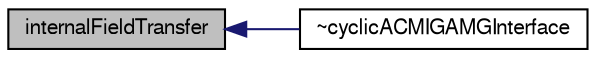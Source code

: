 digraph "internalFieldTransfer"
{
  bgcolor="transparent";
  edge [fontname="FreeSans",fontsize="10",labelfontname="FreeSans",labelfontsize="10"];
  node [fontname="FreeSans",fontsize="10",shape=record];
  rankdir="LR";
  Node23 [label="internalFieldTransfer",height=0.2,width=0.4,color="black", fillcolor="grey75", style="filled", fontcolor="black"];
  Node23 -> Node24 [dir="back",color="midnightblue",fontsize="10",style="solid",fontname="FreeSans"];
  Node24 [label="~cyclicACMIGAMGInterface",height=0.2,width=0.4,color="black",URL="$a24902.html#a3500d792eea0b0bcabcdfbba43c32143",tooltip="Destructor. "];
}
